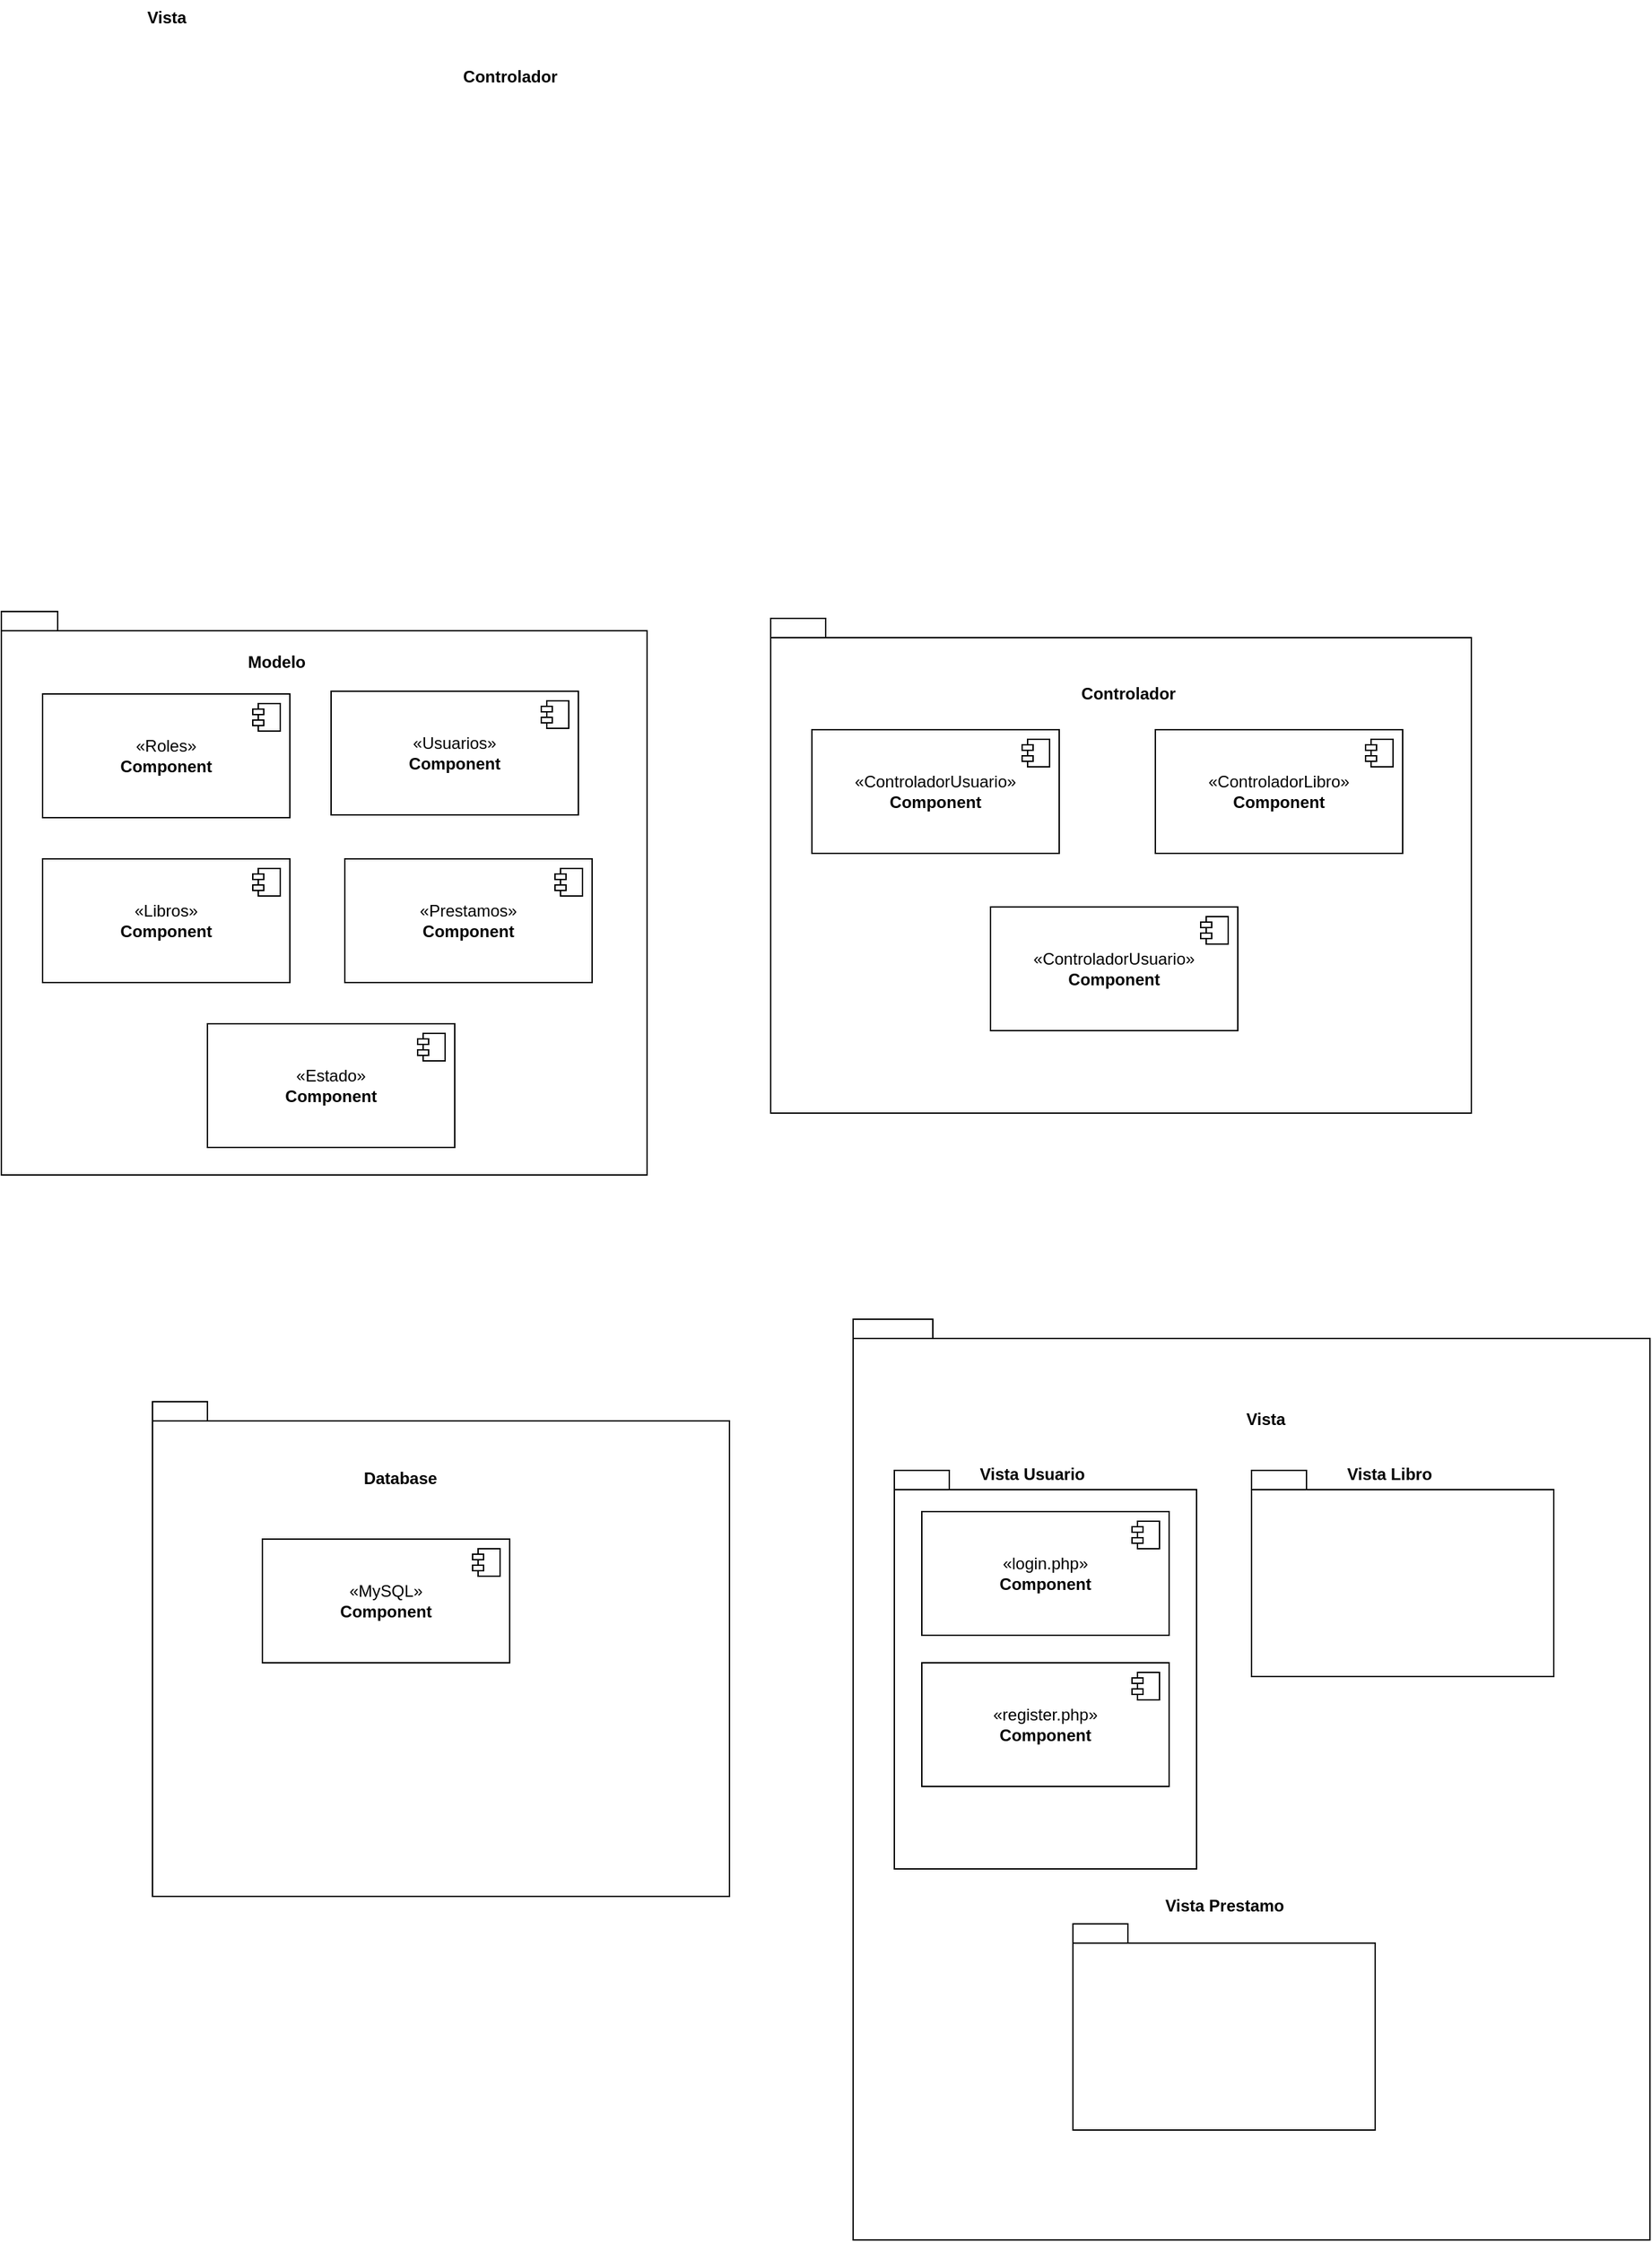 <mxfile version="26.2.14">
  <diagram name="Página-1" id="wAooyPA9K4l1pR_OehJg">
    <mxGraphModel dx="891" dy="519" grid="1" gridSize="10" guides="1" tooltips="1" connect="1" arrows="1" fold="1" page="1" pageScale="1" pageWidth="827" pageHeight="1169" math="0" shadow="0">
      <root>
        <mxCell id="0" />
        <mxCell id="1" parent="0" />
        <mxCell id="HWTtgQEffBTlYTcA-UOP-9" value="Vista" style="text;align=center;fontStyle=1;verticalAlign=middle;spacingLeft=3;spacingRight=3;strokeColor=none;rotatable=0;points=[[0,0.5],[1,0.5]];portConstraint=eastwest;html=1;" parent="1" vertex="1">
          <mxGeometry x="150" y="80" width="80" height="26" as="geometry" />
        </mxCell>
        <mxCell id="HWTtgQEffBTlYTcA-UOP-10" value="Modelo" style="text;align=center;fontStyle=1;verticalAlign=middle;spacingLeft=3;spacingRight=3;strokeColor=none;rotatable=0;points=[[0,0.5],[1,0.5]];portConstraint=eastwest;html=1;" parent="1" vertex="1">
          <mxGeometry x="400" y="675" width="80" height="26" as="geometry" />
        </mxCell>
        <mxCell id="HWTtgQEffBTlYTcA-UOP-11" value="Controlador" style="text;align=center;fontStyle=1;verticalAlign=middle;spacingLeft=3;spacingRight=3;strokeColor=none;rotatable=0;points=[[0,0.5],[1,0.5]];portConstraint=eastwest;html=1;" parent="1" vertex="1">
          <mxGeometry x="400" y="123" width="80" height="26" as="geometry" />
        </mxCell>
        <mxCell id="Udb0MyampByQuGeNIAsv-1" value="" style="shape=folder;fontStyle=1;spacingTop=10;tabWidth=40;tabHeight=14;tabPosition=left;html=1;whiteSpace=wrap;" vertex="1" parent="1">
          <mxGeometry x="70" y="525" width="470" height="410" as="geometry" />
        </mxCell>
        <mxCell id="Udb0MyampByQuGeNIAsv-2" value="«Roles»&lt;br&gt;&lt;b&gt;Component&lt;/b&gt;" style="html=1;dropTarget=0;whiteSpace=wrap;" vertex="1" parent="1">
          <mxGeometry x="100" y="585" width="180" height="90" as="geometry" />
        </mxCell>
        <mxCell id="Udb0MyampByQuGeNIAsv-3" value="" style="shape=module;jettyWidth=8;jettyHeight=4;" vertex="1" parent="Udb0MyampByQuGeNIAsv-2">
          <mxGeometry x="1" width="20" height="20" relative="1" as="geometry">
            <mxPoint x="-27" y="7" as="offset" />
          </mxGeometry>
        </mxCell>
        <mxCell id="Udb0MyampByQuGeNIAsv-4" value="" style="shape=folder;fontStyle=1;spacingTop=10;tabWidth=40;tabHeight=14;tabPosition=left;html=1;whiteSpace=wrap;" vertex="1" parent="1">
          <mxGeometry x="630" y="530" width="510" height="360" as="geometry" />
        </mxCell>
        <mxCell id="Udb0MyampByQuGeNIAsv-5" value="«ControladorUsuario»&lt;br&gt;&lt;b&gt;Component&lt;/b&gt;" style="html=1;dropTarget=0;whiteSpace=wrap;" vertex="1" parent="1">
          <mxGeometry x="660" y="611" width="180" height="90" as="geometry" />
        </mxCell>
        <mxCell id="Udb0MyampByQuGeNIAsv-6" value="" style="shape=module;jettyWidth=8;jettyHeight=4;" vertex="1" parent="Udb0MyampByQuGeNIAsv-5">
          <mxGeometry x="1" width="20" height="20" relative="1" as="geometry">
            <mxPoint x="-27" y="7" as="offset" />
          </mxGeometry>
        </mxCell>
        <mxCell id="Udb0MyampByQuGeNIAsv-7" value="" style="shape=folder;fontStyle=1;spacingTop=10;tabWidth=40;tabHeight=14;tabPosition=left;html=1;whiteSpace=wrap;" vertex="1" parent="1">
          <mxGeometry x="690" y="1040" width="580" height="670" as="geometry" />
        </mxCell>
        <mxCell id="Udb0MyampByQuGeNIAsv-10" value="Modelo" style="text;align=center;fontStyle=1;verticalAlign=middle;spacingLeft=3;spacingRight=3;strokeColor=none;rotatable=0;points=[[0,0.5],[1,0.5]];portConstraint=eastwest;html=1;" vertex="1" parent="1">
          <mxGeometry x="230" y="549" width="80" height="26" as="geometry" />
        </mxCell>
        <mxCell id="Udb0MyampByQuGeNIAsv-11" value="Controlador" style="text;align=center;fontStyle=1;verticalAlign=middle;spacingLeft=3;spacingRight=3;strokeColor=none;rotatable=0;points=[[0,0.5],[1,0.5]];portConstraint=eastwest;html=1;" vertex="1" parent="1">
          <mxGeometry x="850" y="572" width="80" height="26" as="geometry" />
        </mxCell>
        <mxCell id="Udb0MyampByQuGeNIAsv-14" value="Vista" style="text;align=center;fontStyle=1;verticalAlign=middle;spacingLeft=3;spacingRight=3;strokeColor=none;rotatable=0;points=[[0,0.5],[1,0.5]];portConstraint=eastwest;html=1;" vertex="1" parent="1">
          <mxGeometry x="950" y="1100" width="80" height="26" as="geometry" />
        </mxCell>
        <mxCell id="Udb0MyampByQuGeNIAsv-15" value="«Usuarios»&lt;br&gt;&lt;b&gt;Component&lt;/b&gt;" style="html=1;dropTarget=0;whiteSpace=wrap;" vertex="1" parent="1">
          <mxGeometry x="310" y="583" width="180" height="90" as="geometry" />
        </mxCell>
        <mxCell id="Udb0MyampByQuGeNIAsv-16" value="" style="shape=module;jettyWidth=8;jettyHeight=4;" vertex="1" parent="Udb0MyampByQuGeNIAsv-15">
          <mxGeometry x="1" width="20" height="20" relative="1" as="geometry">
            <mxPoint x="-27" y="7" as="offset" />
          </mxGeometry>
        </mxCell>
        <mxCell id="Udb0MyampByQuGeNIAsv-17" value="«Libros»&lt;br&gt;&lt;b&gt;Component&lt;/b&gt;" style="html=1;dropTarget=0;whiteSpace=wrap;" vertex="1" parent="1">
          <mxGeometry x="100" y="705" width="180" height="90" as="geometry" />
        </mxCell>
        <mxCell id="Udb0MyampByQuGeNIAsv-18" value="" style="shape=module;jettyWidth=8;jettyHeight=4;" vertex="1" parent="Udb0MyampByQuGeNIAsv-17">
          <mxGeometry x="1" width="20" height="20" relative="1" as="geometry">
            <mxPoint x="-27" y="7" as="offset" />
          </mxGeometry>
        </mxCell>
        <mxCell id="Udb0MyampByQuGeNIAsv-21" value="«Prestamos»&lt;br&gt;&lt;b&gt;Component&lt;/b&gt;" style="html=1;dropTarget=0;whiteSpace=wrap;" vertex="1" parent="1">
          <mxGeometry x="320" y="705" width="180" height="90" as="geometry" />
        </mxCell>
        <mxCell id="Udb0MyampByQuGeNIAsv-22" value="" style="shape=module;jettyWidth=8;jettyHeight=4;" vertex="1" parent="Udb0MyampByQuGeNIAsv-21">
          <mxGeometry x="1" width="20" height="20" relative="1" as="geometry">
            <mxPoint x="-27" y="7" as="offset" />
          </mxGeometry>
        </mxCell>
        <mxCell id="Udb0MyampByQuGeNIAsv-23" value="«Estado»&lt;br&gt;&lt;b&gt;Component&lt;/b&gt;" style="html=1;dropTarget=0;whiteSpace=wrap;" vertex="1" parent="1">
          <mxGeometry x="220" y="825" width="180" height="90" as="geometry" />
        </mxCell>
        <mxCell id="Udb0MyampByQuGeNIAsv-24" value="" style="shape=module;jettyWidth=8;jettyHeight=4;" vertex="1" parent="Udb0MyampByQuGeNIAsv-23">
          <mxGeometry x="1" width="20" height="20" relative="1" as="geometry">
            <mxPoint x="-27" y="7" as="offset" />
          </mxGeometry>
        </mxCell>
        <mxCell id="Udb0MyampByQuGeNIAsv-25" value="«ControladorLibro»&lt;br&gt;&lt;b&gt;Component&lt;/b&gt;" style="html=1;dropTarget=0;whiteSpace=wrap;" vertex="1" parent="1">
          <mxGeometry x="910" y="611" width="180" height="90" as="geometry" />
        </mxCell>
        <mxCell id="Udb0MyampByQuGeNIAsv-26" value="" style="shape=module;jettyWidth=8;jettyHeight=4;" vertex="1" parent="Udb0MyampByQuGeNIAsv-25">
          <mxGeometry x="1" width="20" height="20" relative="1" as="geometry">
            <mxPoint x="-27" y="7" as="offset" />
          </mxGeometry>
        </mxCell>
        <mxCell id="Udb0MyampByQuGeNIAsv-27" value="«ControladorUsuario»&lt;br&gt;&lt;b&gt;Component&lt;/b&gt;" style="html=1;dropTarget=0;whiteSpace=wrap;" vertex="1" parent="1">
          <mxGeometry x="790" y="740" width="180" height="90" as="geometry" />
        </mxCell>
        <mxCell id="Udb0MyampByQuGeNIAsv-28" value="" style="shape=module;jettyWidth=8;jettyHeight=4;" vertex="1" parent="Udb0MyampByQuGeNIAsv-27">
          <mxGeometry x="1" width="20" height="20" relative="1" as="geometry">
            <mxPoint x="-27" y="7" as="offset" />
          </mxGeometry>
        </mxCell>
        <mxCell id="Udb0MyampByQuGeNIAsv-29" value="" style="shape=folder;fontStyle=1;spacingTop=10;tabWidth=40;tabHeight=14;tabPosition=left;html=1;whiteSpace=wrap;" vertex="1" parent="1">
          <mxGeometry x="180" y="1100" width="420" height="360" as="geometry" />
        </mxCell>
        <mxCell id="Udb0MyampByQuGeNIAsv-30" value="«MySQL»&lt;br&gt;&lt;b&gt;Component&lt;/b&gt;" style="html=1;dropTarget=0;whiteSpace=wrap;" vertex="1" parent="1">
          <mxGeometry x="260" y="1200" width="180" height="90" as="geometry" />
        </mxCell>
        <mxCell id="Udb0MyampByQuGeNIAsv-31" value="" style="shape=module;jettyWidth=8;jettyHeight=4;" vertex="1" parent="Udb0MyampByQuGeNIAsv-30">
          <mxGeometry x="1" width="20" height="20" relative="1" as="geometry">
            <mxPoint x="-27" y="7" as="offset" />
          </mxGeometry>
        </mxCell>
        <mxCell id="Udb0MyampByQuGeNIAsv-32" value="Database" style="text;align=center;fontStyle=1;verticalAlign=middle;spacingLeft=3;spacingRight=3;strokeColor=none;rotatable=0;points=[[0,0.5],[1,0.5]];portConstraint=eastwest;html=1;" vertex="1" parent="1">
          <mxGeometry x="320" y="1143" width="80" height="26" as="geometry" />
        </mxCell>
        <mxCell id="Udb0MyampByQuGeNIAsv-33" value="" style="shape=folder;fontStyle=1;spacingTop=10;tabWidth=40;tabHeight=14;tabPosition=left;html=1;whiteSpace=wrap;" vertex="1" parent="1">
          <mxGeometry x="720" y="1150" width="220" height="290" as="geometry" />
        </mxCell>
        <mxCell id="Udb0MyampByQuGeNIAsv-34" value="" style="shape=folder;fontStyle=1;spacingTop=10;tabWidth=40;tabHeight=14;tabPosition=left;html=1;whiteSpace=wrap;" vertex="1" parent="1">
          <mxGeometry x="980" y="1150" width="220" height="150" as="geometry" />
        </mxCell>
        <mxCell id="Udb0MyampByQuGeNIAsv-35" value="" style="shape=folder;fontStyle=1;spacingTop=10;tabWidth=40;tabHeight=14;tabPosition=left;html=1;whiteSpace=wrap;" vertex="1" parent="1">
          <mxGeometry x="850" y="1480" width="220" height="150" as="geometry" />
        </mxCell>
        <mxCell id="Udb0MyampByQuGeNIAsv-36" value="Vista Usuario" style="text;align=center;fontStyle=1;verticalAlign=middle;spacingLeft=3;spacingRight=3;strokeColor=none;rotatable=0;points=[[0,0.5],[1,0.5]];portConstraint=eastwest;html=1;" vertex="1" parent="1">
          <mxGeometry x="780" y="1140" width="80" height="26" as="geometry" />
        </mxCell>
        <mxCell id="Udb0MyampByQuGeNIAsv-37" value="Vista Libro" style="text;align=center;fontStyle=1;verticalAlign=middle;spacingLeft=3;spacingRight=3;strokeColor=none;rotatable=0;points=[[0,0.5],[1,0.5]];portConstraint=eastwest;html=1;" vertex="1" parent="1">
          <mxGeometry x="1040" y="1140" width="80" height="26" as="geometry" />
        </mxCell>
        <mxCell id="Udb0MyampByQuGeNIAsv-38" value="Vista Prestamo" style="text;align=center;fontStyle=1;verticalAlign=middle;spacingLeft=3;spacingRight=3;strokeColor=none;rotatable=0;points=[[0,0.5],[1,0.5]];portConstraint=eastwest;html=1;" vertex="1" parent="1">
          <mxGeometry x="920" y="1454" width="80" height="26" as="geometry" />
        </mxCell>
        <mxCell id="Udb0MyampByQuGeNIAsv-39" value="«login.php»&lt;br&gt;&lt;b&gt;Component&lt;/b&gt;" style="html=1;dropTarget=0;whiteSpace=wrap;" vertex="1" parent="1">
          <mxGeometry x="740" y="1180" width="180" height="90" as="geometry" />
        </mxCell>
        <mxCell id="Udb0MyampByQuGeNIAsv-40" value="" style="shape=module;jettyWidth=8;jettyHeight=4;" vertex="1" parent="Udb0MyampByQuGeNIAsv-39">
          <mxGeometry x="1" width="20" height="20" relative="1" as="geometry">
            <mxPoint x="-27" y="7" as="offset" />
          </mxGeometry>
        </mxCell>
        <mxCell id="Udb0MyampByQuGeNIAsv-41" value="«register.php»&lt;br&gt;&lt;b&gt;Component&lt;/b&gt;" style="html=1;dropTarget=0;whiteSpace=wrap;" vertex="1" parent="1">
          <mxGeometry x="740" y="1290" width="180" height="90" as="geometry" />
        </mxCell>
        <mxCell id="Udb0MyampByQuGeNIAsv-42" value="" style="shape=module;jettyWidth=8;jettyHeight=4;" vertex="1" parent="Udb0MyampByQuGeNIAsv-41">
          <mxGeometry x="1" width="20" height="20" relative="1" as="geometry">
            <mxPoint x="-27" y="7" as="offset" />
          </mxGeometry>
        </mxCell>
      </root>
    </mxGraphModel>
  </diagram>
</mxfile>
